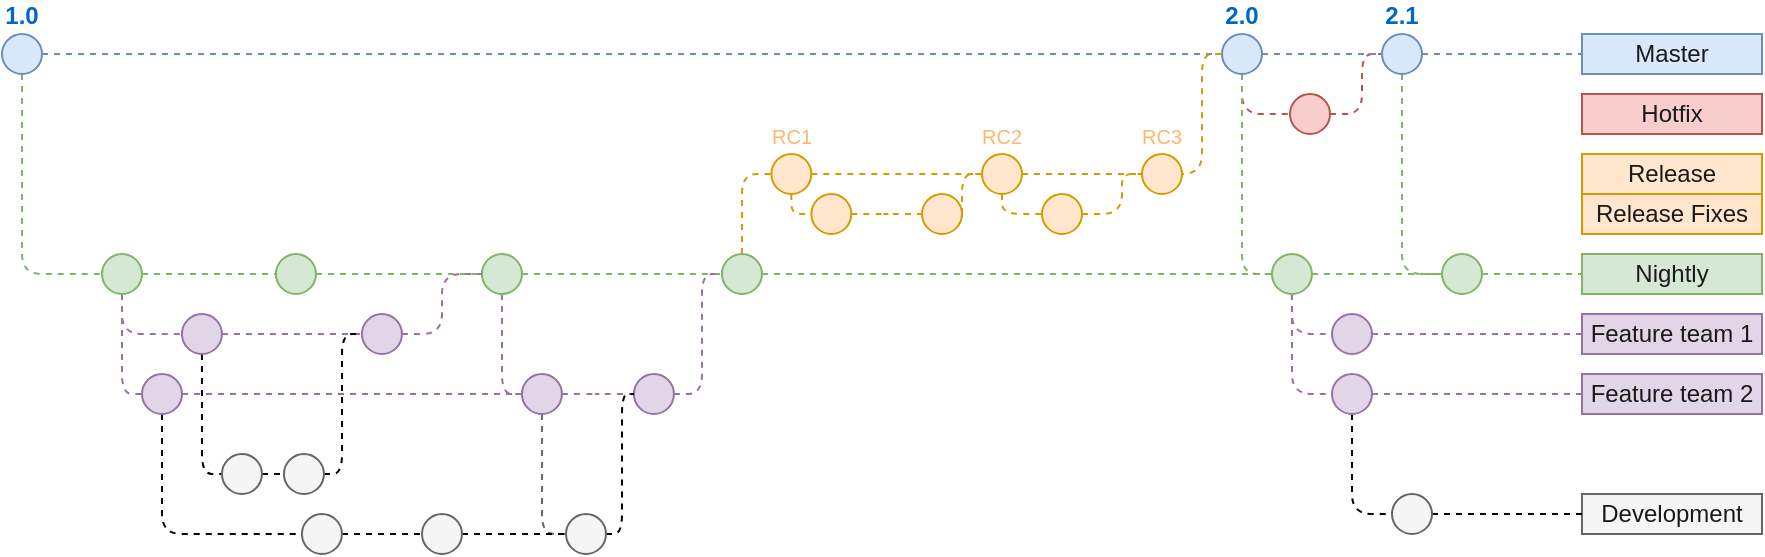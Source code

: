<mxfile pages="2">
    <diagram id="yPxyJZ8AM_hMuL3Unpa9" name="complex gitflow">
        <mxGraphModel dx="897" dy="950" grid="1" gridSize="10" guides="1" tooltips="1" connect="1" arrows="1" fold="1" page="1" pageScale="1" pageWidth="850" pageHeight="1100" math="0" shadow="0">
            <root>
                <mxCell id="0"/>
                <mxCell id="1" parent="0"/>
                <mxCell id="3" value="" style="endArrow=none;dashed=1;html=1;fillColor=#dae8fc;strokeColor=#6c8ebf;" parent="1" source="12" target="7" edge="1">
                    <mxGeometry width="50" height="50" relative="1" as="geometry">
                        <mxPoint x="40" y="70" as="sourcePoint"/>
                        <mxPoint x="720" y="70" as="targetPoint"/>
                    </mxGeometry>
                </mxCell>
                <mxCell id="22" style="edgeStyle=orthogonalEdgeStyle;rounded=1;orthogonalLoop=1;jettySize=auto;html=1;dashed=1;endArrow=none;endFill=0;fillColor=#d5e8d4;strokeColor=#82b366;" parent="1" source="4" target="21" edge="1">
                    <mxGeometry relative="1" as="geometry">
                        <Array as="points">
                            <mxPoint x="40" y="180"/>
                        </Array>
                    </mxGeometry>
                </mxCell>
                <mxCell id="4" value="1.0" style="ellipse;whiteSpace=wrap;html=1;aspect=fixed;fillColor=#dae8fc;strokeColor=#6c8ebf;fontStyle=1;labelPosition=center;verticalLabelPosition=top;align=center;verticalAlign=bottom;fontColor=#0066CC;" parent="1" vertex="1">
                    <mxGeometry x="30" y="60" width="20" height="20" as="geometry"/>
                </mxCell>
                <mxCell id="7" value="Master" style="text;html=1;strokeColor=#6c8ebf;fillColor=#dae8fc;align=center;verticalAlign=middle;whiteSpace=wrap;rounded=0;fontColor=#1A1A1A;" parent="1" vertex="1">
                    <mxGeometry x="820" y="60" width="90" height="20" as="geometry"/>
                </mxCell>
                <mxCell id="8" value="" style="endArrow=none;dashed=1;html=1;fillColor=#f8cecc;strokeColor=#b85450;entryX=0;entryY=0.5;entryDx=0;entryDy=0;endFill=0;" parent="1" source="9" target="12" edge="1">
                    <mxGeometry width="50" height="50" relative="1" as="geometry">
                        <mxPoint x="40" y="150" as="sourcePoint"/>
                        <mxPoint x="600" y="122" as="targetPoint"/>
                        <Array as="points">
                            <mxPoint x="710" y="100"/>
                            <mxPoint x="710" y="70"/>
                        </Array>
                    </mxGeometry>
                </mxCell>
                <mxCell id="93" style="edgeStyle=orthogonalEdgeStyle;rounded=1;orthogonalLoop=1;jettySize=auto;html=1;dashed=1;endArrow=none;endFill=0;fontSize=12;fontColor=#FFB570;fillColor=#d5e8d4;strokeColor=#82b366;entryX=0;entryY=0.5;entryDx=0;entryDy=0;exitX=0.5;exitY=1;exitDx=0;exitDy=0;" parent="1" source="12" target="78" edge="1">
                    <mxGeometry relative="1" as="geometry">
                        <Array as="points">
                            <mxPoint x="730" y="180"/>
                        </Array>
                    </mxGeometry>
                </mxCell>
                <mxCell id="9" value="" style="ellipse;whiteSpace=wrap;html=1;aspect=fixed;fillColor=#f8cecc;strokeColor=#b85450;" parent="1" vertex="1">
                    <mxGeometry x="674" y="90" width="20" height="20" as="geometry"/>
                </mxCell>
                <mxCell id="12" value="2.1" style="ellipse;whiteSpace=wrap;html=1;aspect=fixed;fillColor=#dae8fc;strokeColor=#6c8ebf;fontStyle=1;labelPosition=center;verticalLabelPosition=top;align=center;verticalAlign=bottom;fontColor=#0066CC;" parent="1" vertex="1">
                    <mxGeometry x="720" y="60" width="20" height="20" as="geometry"/>
                </mxCell>
                <mxCell id="13" value="" style="endArrow=none;dashed=1;html=1;fillColor=#dae8fc;strokeColor=#6c8ebf;" parent="1" source="6" target="12" edge="1">
                    <mxGeometry width="50" height="50" relative="1" as="geometry">
                        <mxPoint x="50" y="70" as="sourcePoint"/>
                        <mxPoint x="700" y="70" as="targetPoint"/>
                    </mxGeometry>
                </mxCell>
                <mxCell id="19" style="edgeStyle=orthogonalEdgeStyle;rounded=1;orthogonalLoop=1;jettySize=auto;html=1;fillColor=#f8cecc;strokeColor=#b85450;dashed=1;endArrow=none;endFill=0;" parent="1" source="6" target="9" edge="1">
                    <mxGeometry relative="1" as="geometry">
                        <Array as="points">
                            <mxPoint x="650" y="100"/>
                        </Array>
                    </mxGeometry>
                </mxCell>
                <mxCell id="20" value="Hotfix" style="text;html=1;strokeColor=#b85450;fillColor=#f8cecc;align=center;verticalAlign=middle;whiteSpace=wrap;rounded=0;fontColor=#1A1A1A;" parent="1" vertex="1">
                    <mxGeometry x="820" y="90" width="90" height="20" as="geometry"/>
                </mxCell>
                <mxCell id="23" style="edgeStyle=orthogonalEdgeStyle;rounded=1;orthogonalLoop=1;jettySize=auto;html=1;dashed=1;endArrow=none;endFill=0;fillColor=#d5e8d4;strokeColor=#82b366;" parent="1" source="78" target="24" edge="1">
                    <mxGeometry relative="1" as="geometry">
                        <mxPoint x="700" y="180" as="targetPoint"/>
                    </mxGeometry>
                </mxCell>
                <mxCell id="73" style="edgeStyle=orthogonalEdgeStyle;rounded=1;orthogonalLoop=1;jettySize=auto;html=1;dashed=1;endArrow=none;endFill=0;fontSize=10;fontColor=#FFB570;fillColor=#e1d5e7;strokeColor=#9673a6;" parent="1" source="21" target="51" edge="1">
                    <mxGeometry relative="1" as="geometry">
                        <Array as="points">
                            <mxPoint x="90" y="190"/>
                        </Array>
                    </mxGeometry>
                </mxCell>
                <mxCell id="172" style="edgeStyle=orthogonalEdgeStyle;rounded=1;orthogonalLoop=1;jettySize=auto;html=1;dashed=1;endArrow=none;endFill=0;fontSize=12;fontColor=#FFB570;fillColor=#e1d5e7;strokeColor=#9673a6;" parent="1" source="21" target="63" edge="1">
                    <mxGeometry relative="1" as="geometry">
                        <Array as="points">
                            <mxPoint x="90" y="240"/>
                        </Array>
                    </mxGeometry>
                </mxCell>
                <mxCell id="21" value="" style="ellipse;whiteSpace=wrap;html=1;aspect=fixed;fillColor=#d5e8d4;strokeColor=#82b366;" parent="1" vertex="1">
                    <mxGeometry x="80" y="170" width="20" height="20" as="geometry"/>
                </mxCell>
                <mxCell id="24" value="Nightly" style="text;html=1;strokeColor=#82b366;fillColor=#d5e8d4;align=center;verticalAlign=middle;whiteSpace=wrap;rounded=0;fontColor=#1A1A1A;" parent="1" vertex="1">
                    <mxGeometry x="820" y="170" width="90" height="20" as="geometry"/>
                </mxCell>
                <mxCell id="25" value="" style="ellipse;whiteSpace=wrap;html=1;aspect=fixed;fillColor=#d5e8d4;strokeColor=#82b366;" parent="1" vertex="1">
                    <mxGeometry x="166.97" y="170" width="20" height="20" as="geometry"/>
                </mxCell>
                <mxCell id="26" style="edgeStyle=orthogonalEdgeStyle;rounded=1;orthogonalLoop=1;jettySize=auto;html=1;dashed=1;endArrow=none;endFill=0;fillColor=#d5e8d4;strokeColor=#82b366;" parent="1" source="21" target="25" edge="1">
                    <mxGeometry relative="1" as="geometry">
                        <mxPoint x="680" y="180" as="targetPoint"/>
                        <mxPoint x="110" y="180" as="sourcePoint"/>
                    </mxGeometry>
                </mxCell>
                <mxCell id="114" style="edgeStyle=orthogonalEdgeStyle;rounded=1;orthogonalLoop=1;jettySize=auto;html=1;dashed=1;endArrow=none;endFill=0;fontSize=12;fontColor=#FFB570;fillColor=#e1d5e7;strokeColor=#9673a6;entryX=0;entryY=0.5;entryDx=0;entryDy=0;" parent="1" source="27" target="65" edge="1">
                    <mxGeometry relative="1" as="geometry">
                        <Array as="points">
                            <mxPoint x="280" y="240"/>
                        </Array>
                    </mxGeometry>
                </mxCell>
                <mxCell id="27" value="" style="ellipse;whiteSpace=wrap;html=1;aspect=fixed;fillColor=#d5e8d4;strokeColor=#82b366;" parent="1" vertex="1">
                    <mxGeometry x="269.97" y="170" width="20" height="20" as="geometry"/>
                </mxCell>
                <mxCell id="28" style="edgeStyle=orthogonalEdgeStyle;rounded=1;orthogonalLoop=1;jettySize=auto;html=1;dashed=1;endArrow=none;endFill=0;fillColor=#d5e8d4;strokeColor=#82b366;" parent="1" source="25" target="27" edge="1">
                    <mxGeometry relative="1" as="geometry">
                        <mxPoint x="680" y="180" as="targetPoint"/>
                        <mxPoint x="240" y="180" as="sourcePoint"/>
                    </mxGeometry>
                </mxCell>
                <mxCell id="44" style="edgeStyle=orthogonalEdgeStyle;rounded=1;orthogonalLoop=1;jettySize=auto;html=1;dashed=1;endArrow=none;endFill=0;fontSize=10;fontColor=#FFB570;fillColor=#ffe6cc;strokeColor=#d79b00;" parent="1" source="29" target="39" edge="1">
                    <mxGeometry relative="1" as="geometry">
                        <Array as="points">
                            <mxPoint x="400" y="130"/>
                        </Array>
                    </mxGeometry>
                </mxCell>
                <mxCell id="29" value="" style="ellipse;whiteSpace=wrap;html=1;aspect=fixed;fillColor=#d5e8d4;strokeColor=#82b366;" parent="1" vertex="1">
                    <mxGeometry x="389.97" y="170" width="20" height="20" as="geometry"/>
                </mxCell>
                <mxCell id="30" style="edgeStyle=orthogonalEdgeStyle;rounded=1;orthogonalLoop=1;jettySize=auto;html=1;dashed=1;endArrow=none;endFill=0;fillColor=#d5e8d4;strokeColor=#82b366;" parent="1" source="27" target="29" edge="1">
                    <mxGeometry relative="1" as="geometry">
                        <mxPoint x="680" y="180" as="targetPoint"/>
                        <mxPoint x="370" y="180" as="sourcePoint"/>
                    </mxGeometry>
                </mxCell>
                <mxCell id="177" style="edgeStyle=orthogonalEdgeStyle;rounded=1;orthogonalLoop=1;jettySize=auto;html=1;entryX=0;entryY=0.5;entryDx=0;entryDy=0;dashed=1;fillColor=#d5e8d4;strokeColor=#82b366;endArrow=none;endFill=0;" parent="1" source="6" target="92" edge="1">
                    <mxGeometry relative="1" as="geometry">
                        <Array as="points">
                            <mxPoint x="650" y="180"/>
                        </Array>
                    </mxGeometry>
                </mxCell>
                <mxCell id="6" value="2.0" style="ellipse;whiteSpace=wrap;html=1;aspect=fixed;fillColor=#dae8fc;strokeColor=#6c8ebf;fontStyle=1;labelPosition=center;verticalLabelPosition=top;align=center;verticalAlign=bottom;fontColor=#0066CC;" parent="1" vertex="1">
                    <mxGeometry x="640" y="60" width="20" height="20" as="geometry"/>
                </mxCell>
                <mxCell id="35" value="" style="endArrow=none;dashed=1;html=1;fillColor=#dae8fc;strokeColor=#6c8ebf;" parent="1" source="4" target="6" edge="1">
                    <mxGeometry width="50" height="50" relative="1" as="geometry">
                        <mxPoint x="50.0" y="70" as="sourcePoint"/>
                        <mxPoint x="690" y="70" as="targetPoint"/>
                        <Array as="points"/>
                    </mxGeometry>
                </mxCell>
                <mxCell id="43" style="edgeStyle=orthogonalEdgeStyle;rounded=1;orthogonalLoop=1;jettySize=auto;html=1;dashed=1;endArrow=none;endFill=0;fontSize=10;fontColor=#FFB570;fillColor=#ffe6cc;strokeColor=#d79b00;" parent="1" source="36" target="6" edge="1">
                    <mxGeometry relative="1" as="geometry">
                        <Array as="points">
                            <mxPoint x="630" y="130"/>
                            <mxPoint x="630" y="70"/>
                        </Array>
                    </mxGeometry>
                </mxCell>
                <mxCell id="162" style="edgeStyle=orthogonalEdgeStyle;rounded=1;orthogonalLoop=1;jettySize=auto;html=1;dashed=1;endArrow=none;endFill=0;fontSize=12;fontColor=#FFB570;entryX=0;entryY=0.5;entryDx=0;entryDy=0;fillColor=#ffe6cc;strokeColor=#d79b00;" parent="1" source="36" target="159" edge="1">
                    <mxGeometry relative="1" as="geometry">
                        <Array as="points">
                            <mxPoint x="530" y="150"/>
                        </Array>
                    </mxGeometry>
                </mxCell>
                <mxCell id="36" value="RC2" style="ellipse;whiteSpace=wrap;html=1;aspect=fixed;fontSize=10;labelPosition=center;verticalLabelPosition=top;align=center;verticalAlign=bottom;fillColor=#ffe6cc;strokeColor=#d79b00;fontColor=#FFB570;" parent="1" vertex="1">
                    <mxGeometry x="520" y="120" width="20" height="20" as="geometry"/>
                </mxCell>
                <mxCell id="41" style="edgeStyle=orthogonalEdgeStyle;rounded=1;orthogonalLoop=1;jettySize=auto;html=1;dashed=1;endArrow=none;endFill=0;fontSize=10;fontColor=#FFB570;fillColor=#ffe6cc;strokeColor=#d79b00;" parent="1" source="39" target="36" edge="1">
                    <mxGeometry relative="1" as="geometry"/>
                </mxCell>
                <mxCell id="39" value="RC1" style="ellipse;whiteSpace=wrap;html=1;aspect=fixed;fontSize=10;labelPosition=center;verticalLabelPosition=top;align=center;verticalAlign=bottom;fillColor=#ffe6cc;strokeColor=#d79b00;fontColor=#FFB570;" parent="1" vertex="1">
                    <mxGeometry x="414.66" y="120" width="20" height="20" as="geometry"/>
                </mxCell>
                <mxCell id="42" value="Release" style="text;html=1;strokeColor=#d79b00;fillColor=#ffe6cc;align=center;verticalAlign=middle;whiteSpace=wrap;rounded=0;fontSize=12;fontColor=#1A1A1A;" parent="1" vertex="1">
                    <mxGeometry x="820" y="120" width="90" height="20" as="geometry"/>
                </mxCell>
                <mxCell id="74" style="edgeStyle=orthogonalEdgeStyle;rounded=1;orthogonalLoop=1;jettySize=auto;html=1;dashed=1;endArrow=none;endFill=0;fontSize=10;fontColor=#FFB570;fillColor=#e1d5e7;strokeColor=#9673a6;" parent="1" source="51" target="52" edge="1">
                    <mxGeometry relative="1" as="geometry"/>
                </mxCell>
                <mxCell id="147" style="edgeStyle=orthogonalEdgeStyle;rounded=1;orthogonalLoop=1;jettySize=auto;html=1;dashed=1;endArrow=none;endFill=0;fontSize=12;fontColor=#FFB570;jumpStyle=arc;jumpSize=6;" parent="1" source="51" target="69" edge="1">
                    <mxGeometry relative="1" as="geometry">
                        <Array as="points">
                            <mxPoint x="130" y="280"/>
                        </Array>
                    </mxGeometry>
                </mxCell>
                <mxCell id="76" style="edgeStyle=orthogonalEdgeStyle;rounded=1;orthogonalLoop=1;jettySize=auto;html=1;dashed=1;endArrow=none;endFill=0;fontSize=10;fontColor=#FFB570;fillColor=#e1d5e7;strokeColor=#9673a6;entryX=0;entryY=0.5;entryDx=0;entryDy=0;" parent="1" source="52" target="27" edge="1">
                    <mxGeometry relative="1" as="geometry">
                        <Array as="points">
                            <mxPoint x="250" y="210"/>
                            <mxPoint x="250" y="180"/>
                        </Array>
                    </mxGeometry>
                </mxCell>
                <mxCell id="52" value="" style="ellipse;whiteSpace=wrap;html=1;aspect=fixed;fontSize=10;fillColor=#e1d5e7;strokeColor=#9673a6;" parent="1" vertex="1">
                    <mxGeometry x="209.97" y="200" width="20" height="20" as="geometry"/>
                </mxCell>
                <mxCell id="152" style="edgeStyle=orthogonalEdgeStyle;rounded=1;orthogonalLoop=1;jettySize=auto;html=1;dashed=1;endArrow=none;endFill=0;fontSize=12;fontColor=#FFB570;" parent="1" source="63" target="89" edge="1">
                    <mxGeometry relative="1" as="geometry">
                        <Array as="points">
                            <mxPoint x="110" y="310"/>
                        </Array>
                    </mxGeometry>
                </mxCell>
                <mxCell id="63" value="" style="ellipse;whiteSpace=wrap;html=1;aspect=fixed;fontSize=10;fillColor=#e1d5e7;strokeColor=#9673a6;" parent="1" vertex="1">
                    <mxGeometry x="100" y="230" width="20" height="20" as="geometry"/>
                </mxCell>
                <mxCell id="99" style="edgeStyle=orthogonalEdgeStyle;rounded=1;orthogonalLoop=1;jettySize=auto;html=1;dashed=1;endArrow=none;endFill=0;fontSize=12;fontColor=#FFB570;fillColor=#e1d5e7;strokeColor=#9673a6;" parent="1" source="65" target="71" edge="1">
                    <mxGeometry relative="1" as="geometry"/>
                </mxCell>
                <mxCell id="156" style="edgeStyle=orthogonalEdgeStyle;rounded=1;orthogonalLoop=1;jettySize=auto;html=1;dashed=1;endArrow=none;endFill=0;fontSize=12;fontColor=#FFB570;fillColor=#f5f5f5;strokeColor=#666666;" parent="1" source="65" target="91" edge="1">
                    <mxGeometry relative="1" as="geometry">
                        <Array as="points">
                            <mxPoint x="300" y="310"/>
                        </Array>
                    </mxGeometry>
                </mxCell>
                <mxCell id="65" value="" style="ellipse;whiteSpace=wrap;html=1;aspect=fixed;fontSize=10;fillColor=#e1d5e7;strokeColor=#9673a6;" parent="1" vertex="1">
                    <mxGeometry x="289.97" y="230" width="20" height="20" as="geometry"/>
                </mxCell>
                <mxCell id="118" style="edgeStyle=orthogonalEdgeStyle;rounded=1;orthogonalLoop=1;jettySize=auto;html=1;exitX=1;exitY=0.5;exitDx=0;exitDy=0;entryX=0;entryY=0.5;entryDx=0;entryDy=0;dashed=1;endArrow=none;endFill=0;fontSize=12;fontColor=#FFB570;" parent="1" source="69" target="88" edge="1">
                    <mxGeometry relative="1" as="geometry"/>
                </mxCell>
                <mxCell id="69" value="" style="ellipse;whiteSpace=wrap;html=1;aspect=fixed;fontSize=10;fontColor=#333333;fillColor=#f5f5f5;strokeColor=#666666;" parent="1" vertex="1">
                    <mxGeometry x="139.97" y="270" width="20" height="20" as="geometry"/>
                </mxCell>
                <mxCell id="100" style="edgeStyle=orthogonalEdgeStyle;rounded=1;orthogonalLoop=1;jettySize=auto;html=1;dashed=1;endArrow=none;endFill=0;fontSize=12;fontColor=#FFB570;fillColor=#e1d5e7;strokeColor=#9673a6;entryX=0;entryY=0.5;entryDx=0;entryDy=0;" parent="1" source="71" target="29" edge="1">
                    <mxGeometry relative="1" as="geometry">
                        <mxPoint x="400" y="190" as="targetPoint"/>
                        <Array as="points">
                            <mxPoint x="380" y="240"/>
                            <mxPoint x="380" y="180"/>
                        </Array>
                    </mxGeometry>
                </mxCell>
                <mxCell id="71" value="" style="ellipse;whiteSpace=wrap;html=1;aspect=fixed;fontSize=10;fillColor=#e1d5e7;strokeColor=#9673a6;" parent="1" vertex="1">
                    <mxGeometry x="345.97" y="230" width="20" height="20" as="geometry"/>
                </mxCell>
                <mxCell id="82" style="edgeStyle=orthogonalEdgeStyle;rounded=1;orthogonalLoop=1;jettySize=auto;html=1;dashed=1;endArrow=none;endFill=0;fillColor=#d5e8d4;strokeColor=#82b366;" parent="1" source="29" target="92" edge="1">
                    <mxGeometry relative="1" as="geometry">
                        <mxPoint x="500" y="160" as="targetPoint"/>
                        <mxPoint x="460" y="160" as="sourcePoint"/>
                    </mxGeometry>
                </mxCell>
                <mxCell id="85" value="Feature team 1" style="text;html=1;strokeColor=#9673a6;fillColor=#e1d5e7;align=center;verticalAlign=middle;whiteSpace=wrap;rounded=0;fontColor=#1A1A1A;" parent="1" vertex="1">
                    <mxGeometry x="820" y="200" width="90" height="20" as="geometry"/>
                </mxCell>
                <mxCell id="86" value="Feature team 2" style="text;html=1;strokeColor=#9673a6;fillColor=#e1d5e7;align=center;verticalAlign=middle;whiteSpace=wrap;rounded=0;fontColor=#1A1A1A;" parent="1" vertex="1">
                    <mxGeometry x="820" y="230" width="90" height="20" as="geometry"/>
                </mxCell>
                <mxCell id="151" style="edgeStyle=orthogonalEdgeStyle;rounded=1;orthogonalLoop=1;jettySize=auto;html=1;dashed=1;endArrow=none;endFill=0;fontSize=12;fontColor=#FFB570;jumpStyle=arc;entryX=0;entryY=0.5;entryDx=0;entryDy=0;" parent="1" source="88" target="52" edge="1">
                    <mxGeometry relative="1" as="geometry">
                        <Array as="points">
                            <mxPoint x="200" y="280"/>
                            <mxPoint x="200" y="210"/>
                        </Array>
                    </mxGeometry>
                </mxCell>
                <mxCell id="88" value="" style="ellipse;whiteSpace=wrap;html=1;aspect=fixed;fontSize=10;fontColor=#333333;fillColor=#f5f5f5;strokeColor=#666666;" parent="1" vertex="1">
                    <mxGeometry x="170.97" y="270" width="20" height="20" as="geometry"/>
                </mxCell>
                <mxCell id="153" style="edgeStyle=orthogonalEdgeStyle;rounded=1;orthogonalLoop=1;jettySize=auto;html=1;dashed=1;endArrow=none;endFill=0;fontSize=12;fontColor=#FFB570;" parent="1" source="89" target="90" edge="1">
                    <mxGeometry relative="1" as="geometry"/>
                </mxCell>
                <mxCell id="89" value="" style="ellipse;whiteSpace=wrap;html=1;aspect=fixed;fontSize=10;fontColor=#333333;fillColor=#f5f5f5;strokeColor=#666666;" parent="1" vertex="1">
                    <mxGeometry x="179.97" y="300" width="20" height="20" as="geometry"/>
                </mxCell>
                <mxCell id="154" style="edgeStyle=orthogonalEdgeStyle;rounded=1;orthogonalLoop=1;jettySize=auto;html=1;dashed=1;endArrow=none;endFill=0;fontSize=12;fontColor=#FFB570;" parent="1" source="90" target="91" edge="1">
                    <mxGeometry relative="1" as="geometry"/>
                </mxCell>
                <mxCell id="90" value="" style="ellipse;whiteSpace=wrap;html=1;aspect=fixed;fontSize=10;fontColor=#333333;fillColor=#f5f5f5;strokeColor=#666666;" parent="1" vertex="1">
                    <mxGeometry x="240.0" y="300" width="20" height="20" as="geometry"/>
                </mxCell>
                <mxCell id="157" style="edgeStyle=orthogonalEdgeStyle;rounded=1;orthogonalLoop=1;jettySize=auto;html=1;dashed=1;endArrow=none;endFill=0;fontSize=12;fontColor=#FFB570;entryX=0;entryY=0.5;entryDx=0;entryDy=0;" parent="1" source="91" target="71" edge="1">
                    <mxGeometry relative="1" as="geometry">
                        <Array as="points">
                            <mxPoint x="340" y="310"/>
                            <mxPoint x="340" y="240"/>
                        </Array>
                    </mxGeometry>
                </mxCell>
                <mxCell id="91" value="" style="ellipse;whiteSpace=wrap;html=1;aspect=fixed;fontSize=10;fontColor=#333333;fillColor=#f5f5f5;strokeColor=#666666;" parent="1" vertex="1">
                    <mxGeometry x="312" y="300" width="20" height="20" as="geometry"/>
                </mxCell>
                <mxCell id="164" style="edgeStyle=orthogonalEdgeStyle;rounded=1;orthogonalLoop=1;jettySize=auto;html=1;dashed=1;endArrow=none;endFill=0;fontSize=12;fontColor=#FFB570;fillColor=#ffe6cc;strokeColor=#d79b00;" parent="1" source="95" target="103" edge="1">
                    <mxGeometry relative="1" as="geometry"/>
                </mxCell>
                <mxCell id="95" value="" style="ellipse;whiteSpace=wrap;html=1;aspect=fixed;fontSize=10;fillColor=#ffe6cc;strokeColor=#d79b00;" parent="1" vertex="1">
                    <mxGeometry x="434.66" y="140" width="20" height="20" as="geometry"/>
                </mxCell>
                <mxCell id="102" value="Development" style="text;html=1;strokeColor=#666666;fillColor=#f5f5f5;align=center;verticalAlign=middle;whiteSpace=wrap;rounded=0;fontColor=#1A1A1A;" parent="1" vertex="1">
                    <mxGeometry x="820" y="290" width="90" height="20" as="geometry"/>
                </mxCell>
                <mxCell id="108" style="edgeStyle=orthogonalEdgeStyle;rounded=1;orthogonalLoop=1;jettySize=auto;html=1;dashed=1;endArrow=none;endFill=0;fontSize=12;fontColor=#FFB570;fillColor=#ffe6cc;strokeColor=#d79b00;entryX=0;entryY=0.5;entryDx=0;entryDy=0;" parent="1" source="103" target="36" edge="1">
                    <mxGeometry relative="1" as="geometry">
                        <mxPoint x="490" y="100" as="targetPoint"/>
                        <Array as="points">
                            <mxPoint x="510" y="150"/>
                            <mxPoint x="510" y="130"/>
                        </Array>
                    </mxGeometry>
                </mxCell>
                <mxCell id="103" value="" style="ellipse;whiteSpace=wrap;html=1;aspect=fixed;fontSize=10;fillColor=#ffe6cc;strokeColor=#d79b00;" parent="1" vertex="1">
                    <mxGeometry x="490" y="140" width="20" height="20" as="geometry"/>
                </mxCell>
                <mxCell id="107" style="edgeStyle=orthogonalEdgeStyle;rounded=1;orthogonalLoop=1;jettySize=auto;html=1;dashed=1;endArrow=none;endFill=0;fontSize=12;fontColor=#FFB570;fillColor=#ffe6cc;strokeColor=#d79b00;" parent="1" source="39" target="95" edge="1">
                    <mxGeometry relative="1" as="geometry">
                        <mxPoint x="490" y="130" as="sourcePoint"/>
                        <mxPoint x="550" y="250" as="targetPoint"/>
                        <Array as="points">
                            <mxPoint x="425" y="150"/>
                        </Array>
                    </mxGeometry>
                </mxCell>
                <mxCell id="166" style="edgeStyle=orthogonalEdgeStyle;rounded=1;orthogonalLoop=1;jettySize=auto;html=1;dashed=1;endArrow=none;endFill=0;fontSize=12;fontColor=#FFB570;fillColor=#e1d5e7;strokeColor=#9673a6;" parent="1" source="92" target="165" edge="1">
                    <mxGeometry relative="1" as="geometry">
                        <Array as="points">
                            <mxPoint x="675" y="210"/>
                        </Array>
                    </mxGeometry>
                </mxCell>
                <mxCell id="169" style="edgeStyle=orthogonalEdgeStyle;rounded=1;orthogonalLoop=1;jettySize=auto;html=1;dashed=1;endArrow=none;endFill=0;fontSize=12;fontColor=#FFB570;fillColor=#e1d5e7;strokeColor=#9673a6;" parent="1" source="92" target="168" edge="1">
                    <mxGeometry relative="1" as="geometry">
                        <Array as="points">
                            <mxPoint x="675" y="240"/>
                        </Array>
                    </mxGeometry>
                </mxCell>
                <mxCell id="92" value="" style="ellipse;whiteSpace=wrap;html=1;aspect=fixed;fontSize=10;fillColor=#d5e8d4;strokeColor=#82b366;" parent="1" vertex="1">
                    <mxGeometry x="664.97" y="170" width="20" height="20" as="geometry"/>
                </mxCell>
                <mxCell id="116" style="edgeStyle=orthogonalEdgeStyle;rounded=1;orthogonalLoop=1;jettySize=auto;html=1;dashed=1;endArrow=none;endFill=0;fontSize=12;fontColor=#FFB570;fillColor=#e1d5e7;strokeColor=#9673a6;" parent="1" source="63" target="65" edge="1">
                    <mxGeometry relative="1" as="geometry">
                        <mxPoint x="159.97" y="260" as="sourcePoint"/>
                        <mxPoint x="209.97" y="260" as="targetPoint"/>
                    </mxGeometry>
                </mxCell>
                <mxCell id="125" value="Release Fixes" style="text;html=1;strokeColor=#d79b00;fillColor=#ffe6cc;align=center;verticalAlign=middle;whiteSpace=wrap;rounded=0;fontSize=12;fontColor=#1A1A1A;" parent="1" vertex="1">
                    <mxGeometry x="820" y="140" width="90" height="20" as="geometry"/>
                </mxCell>
                <mxCell id="78" value="" style="ellipse;whiteSpace=wrap;html=1;aspect=fixed;fontSize=12;fillColor=#d5e8d4;strokeColor=#82b366;" parent="1" vertex="1">
                    <mxGeometry x="750" y="170" width="20" height="20" as="geometry"/>
                </mxCell>
                <mxCell id="146" style="edgeStyle=orthogonalEdgeStyle;rounded=1;orthogonalLoop=1;jettySize=auto;html=1;dashed=1;endArrow=none;endFill=0;fillColor=#d5e8d4;strokeColor=#82b366;" parent="1" source="92" target="78" edge="1">
                    <mxGeometry relative="1" as="geometry">
                        <mxPoint x="760" y="160" as="targetPoint"/>
                        <mxPoint x="670" y="160" as="sourcePoint"/>
                        <Array as="points"/>
                    </mxGeometry>
                </mxCell>
                <mxCell id="163" style="edgeStyle=orthogonalEdgeStyle;rounded=1;orthogonalLoop=1;jettySize=auto;html=1;entryX=0;entryY=0.5;entryDx=0;entryDy=0;dashed=1;endArrow=none;endFill=0;fontSize=12;fontColor=#FFB570;fillColor=#ffe6cc;strokeColor=#d79b00;" parent="1" source="159" target="160" edge="1">
                    <mxGeometry relative="1" as="geometry"/>
                </mxCell>
                <mxCell id="159" value="" style="ellipse;whiteSpace=wrap;html=1;aspect=fixed;fontSize=10;fillColor=#ffe6cc;strokeColor=#d79b00;" parent="1" vertex="1">
                    <mxGeometry x="550" y="140" width="20" height="20" as="geometry"/>
                </mxCell>
                <mxCell id="160" value="RC3" style="ellipse;whiteSpace=wrap;html=1;aspect=fixed;fontSize=10;fillColor=#ffe6cc;strokeColor=#d79b00;labelPosition=center;verticalLabelPosition=top;align=center;verticalAlign=bottom;fontColor=#FFB570;" parent="1" vertex="1">
                    <mxGeometry x="600" y="120" width="20" height="20" as="geometry"/>
                </mxCell>
                <mxCell id="167" style="edgeStyle=orthogonalEdgeStyle;rounded=1;orthogonalLoop=1;jettySize=auto;html=1;dashed=1;endArrow=none;endFill=0;fontSize=12;fontColor=#FFB570;fillColor=#e1d5e7;strokeColor=#9673a6;" parent="1" source="165" target="85" edge="1">
                    <mxGeometry relative="1" as="geometry"/>
                </mxCell>
                <mxCell id="165" value="" style="ellipse;whiteSpace=wrap;html=1;aspect=fixed;fontSize=12;fillColor=#e1d5e7;strokeColor=#9673a6;" parent="1" vertex="1">
                    <mxGeometry x="695" y="200" width="20" height="20" as="geometry"/>
                </mxCell>
                <mxCell id="170" style="edgeStyle=orthogonalEdgeStyle;rounded=1;orthogonalLoop=1;jettySize=auto;html=1;dashed=1;endArrow=none;endFill=0;fontSize=12;fontColor=#FFB570;fillColor=#e1d5e7;strokeColor=#9673a6;" parent="1" source="168" target="86" edge="1">
                    <mxGeometry relative="1" as="geometry"/>
                </mxCell>
                <mxCell id="174" style="edgeStyle=orthogonalEdgeStyle;rounded=1;orthogonalLoop=1;jettySize=auto;html=1;endArrow=none;endFill=0;dashed=1;" parent="1" source="168" target="173" edge="1">
                    <mxGeometry relative="1" as="geometry">
                        <Array as="points">
                            <mxPoint x="705" y="300"/>
                        </Array>
                    </mxGeometry>
                </mxCell>
                <mxCell id="168" value="" style="ellipse;whiteSpace=wrap;html=1;aspect=fixed;fontSize=12;fillColor=#e1d5e7;strokeColor=#9673a6;" parent="1" vertex="1">
                    <mxGeometry x="695" y="230" width="20" height="20" as="geometry"/>
                </mxCell>
                <mxCell id="51" value="" style="ellipse;whiteSpace=wrap;html=1;aspect=fixed;fontSize=10;fillColor=#e1d5e7;strokeColor=#9673a6;" parent="1" vertex="1">
                    <mxGeometry x="119.97" y="200" width="20" height="20" as="geometry"/>
                </mxCell>
                <mxCell id="175" style="edgeStyle=orthogonalEdgeStyle;rounded=1;orthogonalLoop=1;jettySize=auto;html=1;dashed=1;endArrow=none;endFill=0;" parent="1" source="173" target="102" edge="1">
                    <mxGeometry relative="1" as="geometry"/>
                </mxCell>
                <mxCell id="173" value="" style="ellipse;whiteSpace=wrap;html=1;aspect=fixed;fontSize=10;fontColor=#333333;fillColor=#f5f5f5;strokeColor=#666666;" parent="1" vertex="1">
                    <mxGeometry x="725" y="290" width="20" height="20" as="geometry"/>
                </mxCell>
            </root>
        </mxGraphModel>
    </diagram>
    <diagram id="eWztX-HKV9PbQhigdnBN" name="simple gitflow">
        <mxGraphModel dx="1053" dy="824" grid="1" gridSize="10" guides="1" tooltips="1" connect="1" arrows="1" fold="1" page="1" pageScale="1" pageWidth="850" pageHeight="1100" math="0" shadow="0">
            <root>
                <mxCell id="QUeHIoVe-N7WYJK59KCd-0"/>
                <mxCell id="QUeHIoVe-N7WYJK59KCd-1" parent="QUeHIoVe-N7WYJK59KCd-0"/>
                <mxCell id="QUeHIoVe-N7WYJK59KCd-26" value="" style="edgeStyle=orthogonalEdgeStyle;orthogonalLoop=1;jettySize=auto;html=1;dashed=1;startFill=0;endArrow=none;endFill=0;strokeColor=#6c8ebf;fillColor=#dae8fc;" parent="QUeHIoVe-N7WYJK59KCd-1" source="QUeHIoVe-N7WYJK59KCd-14" target="QUeHIoVe-N7WYJK59KCd-25" edge="1">
                    <mxGeometry relative="1" as="geometry"/>
                </mxCell>
                <mxCell id="QUeHIoVe-N7WYJK59KCd-40" style="edgeStyle=orthogonalEdgeStyle;orthogonalLoop=1;jettySize=auto;html=1;entryX=0;entryY=0.5;entryDx=0;entryDy=0;dashed=1;startFill=0;endArrow=none;endFill=0;strokeColor=#6c8ebf;fillColor=#dae8fc;" parent="QUeHIoVe-N7WYJK59KCd-1" source="QUeHIoVe-N7WYJK59KCd-14" target="QUeHIoVe-N7WYJK59KCd-32" edge="1">
                    <mxGeometry relative="1" as="geometry">
                        <Array as="points">
                            <mxPoint x="55" y="95"/>
                        </Array>
                    </mxGeometry>
                </mxCell>
                <mxCell id="QUeHIoVe-N7WYJK59KCd-14" value="V1.0" style="ellipse;whiteSpace=wrap;html=1;aspect=fixed;fillColor=#dae8fc;strokeColor=#6c8ebf;labelPosition=center;verticalLabelPosition=top;align=center;verticalAlign=bottom;" parent="QUeHIoVe-N7WYJK59KCd-1" vertex="1">
                    <mxGeometry x="40" y="40" width="30" height="30" as="geometry"/>
                </mxCell>
                <mxCell id="QUeHIoVe-N7WYJK59KCd-28" value="" style="edgeStyle=orthogonalEdgeStyle;orthogonalLoop=1;jettySize=auto;html=1;dashed=1;startFill=0;endArrow=none;endFill=0;strokeColor=#6c8ebf;fillColor=#dae8fc;" parent="QUeHIoVe-N7WYJK59KCd-1" source="QUeHIoVe-N7WYJK59KCd-25" target="QUeHIoVe-N7WYJK59KCd-27" edge="1">
                    <mxGeometry relative="1" as="geometry"/>
                </mxCell>
                <mxCell id="QUeHIoVe-N7WYJK59KCd-25" value="V2.0" style="ellipse;whiteSpace=wrap;html=1;aspect=fixed;fillColor=#dae8fc;strokeColor=#6c8ebf;labelPosition=center;verticalLabelPosition=top;align=center;verticalAlign=bottom;" parent="QUeHIoVe-N7WYJK59KCd-1" vertex="1">
                    <mxGeometry x="410" y="40" width="30" height="30" as="geometry"/>
                </mxCell>
                <mxCell id="QUeHIoVe-N7WYJK59KCd-30" value="" style="edgeStyle=orthogonalEdgeStyle;orthogonalLoop=1;jettySize=auto;html=1;dashed=1;startFill=0;endArrow=none;endFill=0;strokeColor=#6c8ebf;fillColor=#dae8fc;" parent="QUeHIoVe-N7WYJK59KCd-1" source="QUeHIoVe-N7WYJK59KCd-27" target="QUeHIoVe-N7WYJK59KCd-29" edge="1">
                    <mxGeometry relative="1" as="geometry"/>
                </mxCell>
                <mxCell id="QUeHIoVe-N7WYJK59KCd-27" value="V2.1" style="ellipse;whiteSpace=wrap;html=1;aspect=fixed;fillColor=#dae8fc;strokeColor=#6c8ebf;labelPosition=center;verticalLabelPosition=top;align=center;verticalAlign=bottom;" parent="QUeHIoVe-N7WYJK59KCd-1" vertex="1">
                    <mxGeometry x="510" y="40" width="30" height="30" as="geometry"/>
                </mxCell>
                <mxCell id="QUeHIoVe-N7WYJK59KCd-29" value="Master" style="rounded=0;whiteSpace=wrap;html=1;fontFamily=Helvetica;fontSize=12;fontColor=#000000;align=center;strokeColor=#6c8ebf;fillColor=#dae8fc;" parent="QUeHIoVe-N7WYJK59KCd-1" vertex="1">
                    <mxGeometry x="610" y="40" width="110" height="30" as="geometry"/>
                </mxCell>
                <mxCell id="QUeHIoVe-N7WYJK59KCd-34" value="" style="edgeStyle=orthogonalEdgeStyle;orthogonalLoop=1;jettySize=auto;html=1;dashed=1;startFill=0;endArrow=none;endFill=0;strokeColor=#9673a6;fillColor=#e1d5e7;" parent="QUeHIoVe-N7WYJK59KCd-1" source="QUeHIoVe-N7WYJK59KCd-32" target="QUeHIoVe-N7WYJK59KCd-33" edge="1">
                    <mxGeometry relative="1" as="geometry"/>
                </mxCell>
                <mxCell id="QUeHIoVe-N7WYJK59KCd-32" value="" style="ellipse;whiteSpace=wrap;html=1;aspect=fixed;fillColor=#e1d5e7;strokeColor=#9673a6;labelPosition=center;verticalLabelPosition=top;align=center;verticalAlign=bottom;" parent="QUeHIoVe-N7WYJK59KCd-1" vertex="1">
                    <mxGeometry x="90" y="80" width="30" height="30" as="geometry"/>
                </mxCell>
                <mxCell id="QUeHIoVe-N7WYJK59KCd-36" value="" style="edgeStyle=orthogonalEdgeStyle;orthogonalLoop=1;jettySize=auto;html=1;dashed=1;startFill=0;endArrow=none;endFill=0;strokeColor=#6c8ebf;fillColor=#dae8fc;" parent="QUeHIoVe-N7WYJK59KCd-1" source="QUeHIoVe-N7WYJK59KCd-33" target="QUeHIoVe-N7WYJK59KCd-35" edge="1">
                    <mxGeometry relative="1" as="geometry"/>
                </mxCell>
                <mxCell id="QUeHIoVe-N7WYJK59KCd-33" value="" style="ellipse;whiteSpace=wrap;html=1;aspect=fixed;fillColor=#e1d5e7;strokeColor=#9673a6;labelPosition=center;verticalLabelPosition=top;align=center;verticalAlign=bottom;" parent="QUeHIoVe-N7WYJK59KCd-1" vertex="1">
                    <mxGeometry x="250" y="80" width="30" height="30" as="geometry"/>
                </mxCell>
                <mxCell id="QUeHIoVe-N7WYJK59KCd-41" style="edgeStyle=orthogonalEdgeStyle;orthogonalLoop=1;jettySize=auto;html=1;exitX=1;exitY=0.5;exitDx=0;exitDy=0;entryX=0;entryY=0.5;entryDx=0;entryDy=0;dashed=1;startFill=0;endArrow=none;endFill=0;strokeColor=#6c8ebf;fillColor=#dae8fc;" parent="QUeHIoVe-N7WYJK59KCd-1" source="QUeHIoVe-N7WYJK59KCd-35" target="QUeHIoVe-N7WYJK59KCd-25" edge="1">
                    <mxGeometry relative="1" as="geometry"/>
                </mxCell>
                <mxCell id="QUeHIoVe-N7WYJK59KCd-35" value="" style="ellipse;whiteSpace=wrap;html=1;aspect=fixed;fillColor=#e1d5e7;strokeColor=#9673a6;labelPosition=center;verticalLabelPosition=top;align=center;verticalAlign=bottom;" parent="QUeHIoVe-N7WYJK59KCd-1" vertex="1">
                    <mxGeometry x="340" y="80" width="30" height="30" as="geometry"/>
                </mxCell>
            </root>
        </mxGraphModel>
    </diagram>
</mxfile>